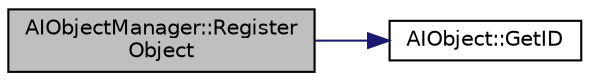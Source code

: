 digraph "AIObjectManager::RegisterObject"
{
  edge [fontname="Helvetica",fontsize="10",labelfontname="Helvetica",labelfontsize="10"];
  node [fontname="Helvetica",fontsize="10",shape=record];
  rankdir="LR";
  Node1 [label="AIObjectManager::Register\lObject",height=0.2,width=0.4,color="black", fillcolor="grey75", style="filled" fontcolor="black"];
  Node1 -> Node2 [color="midnightblue",fontsize="10",style="solid",fontname="Helvetica"];
  Node2 [label="AIObject::GetID",height=0.2,width=0.4,color="black", fillcolor="white", style="filled",URL="$class_a_i_object.html#a7863d72fa8df4c89c628d0b029a8a485",tooltip="Gets the identifier. "];
}
